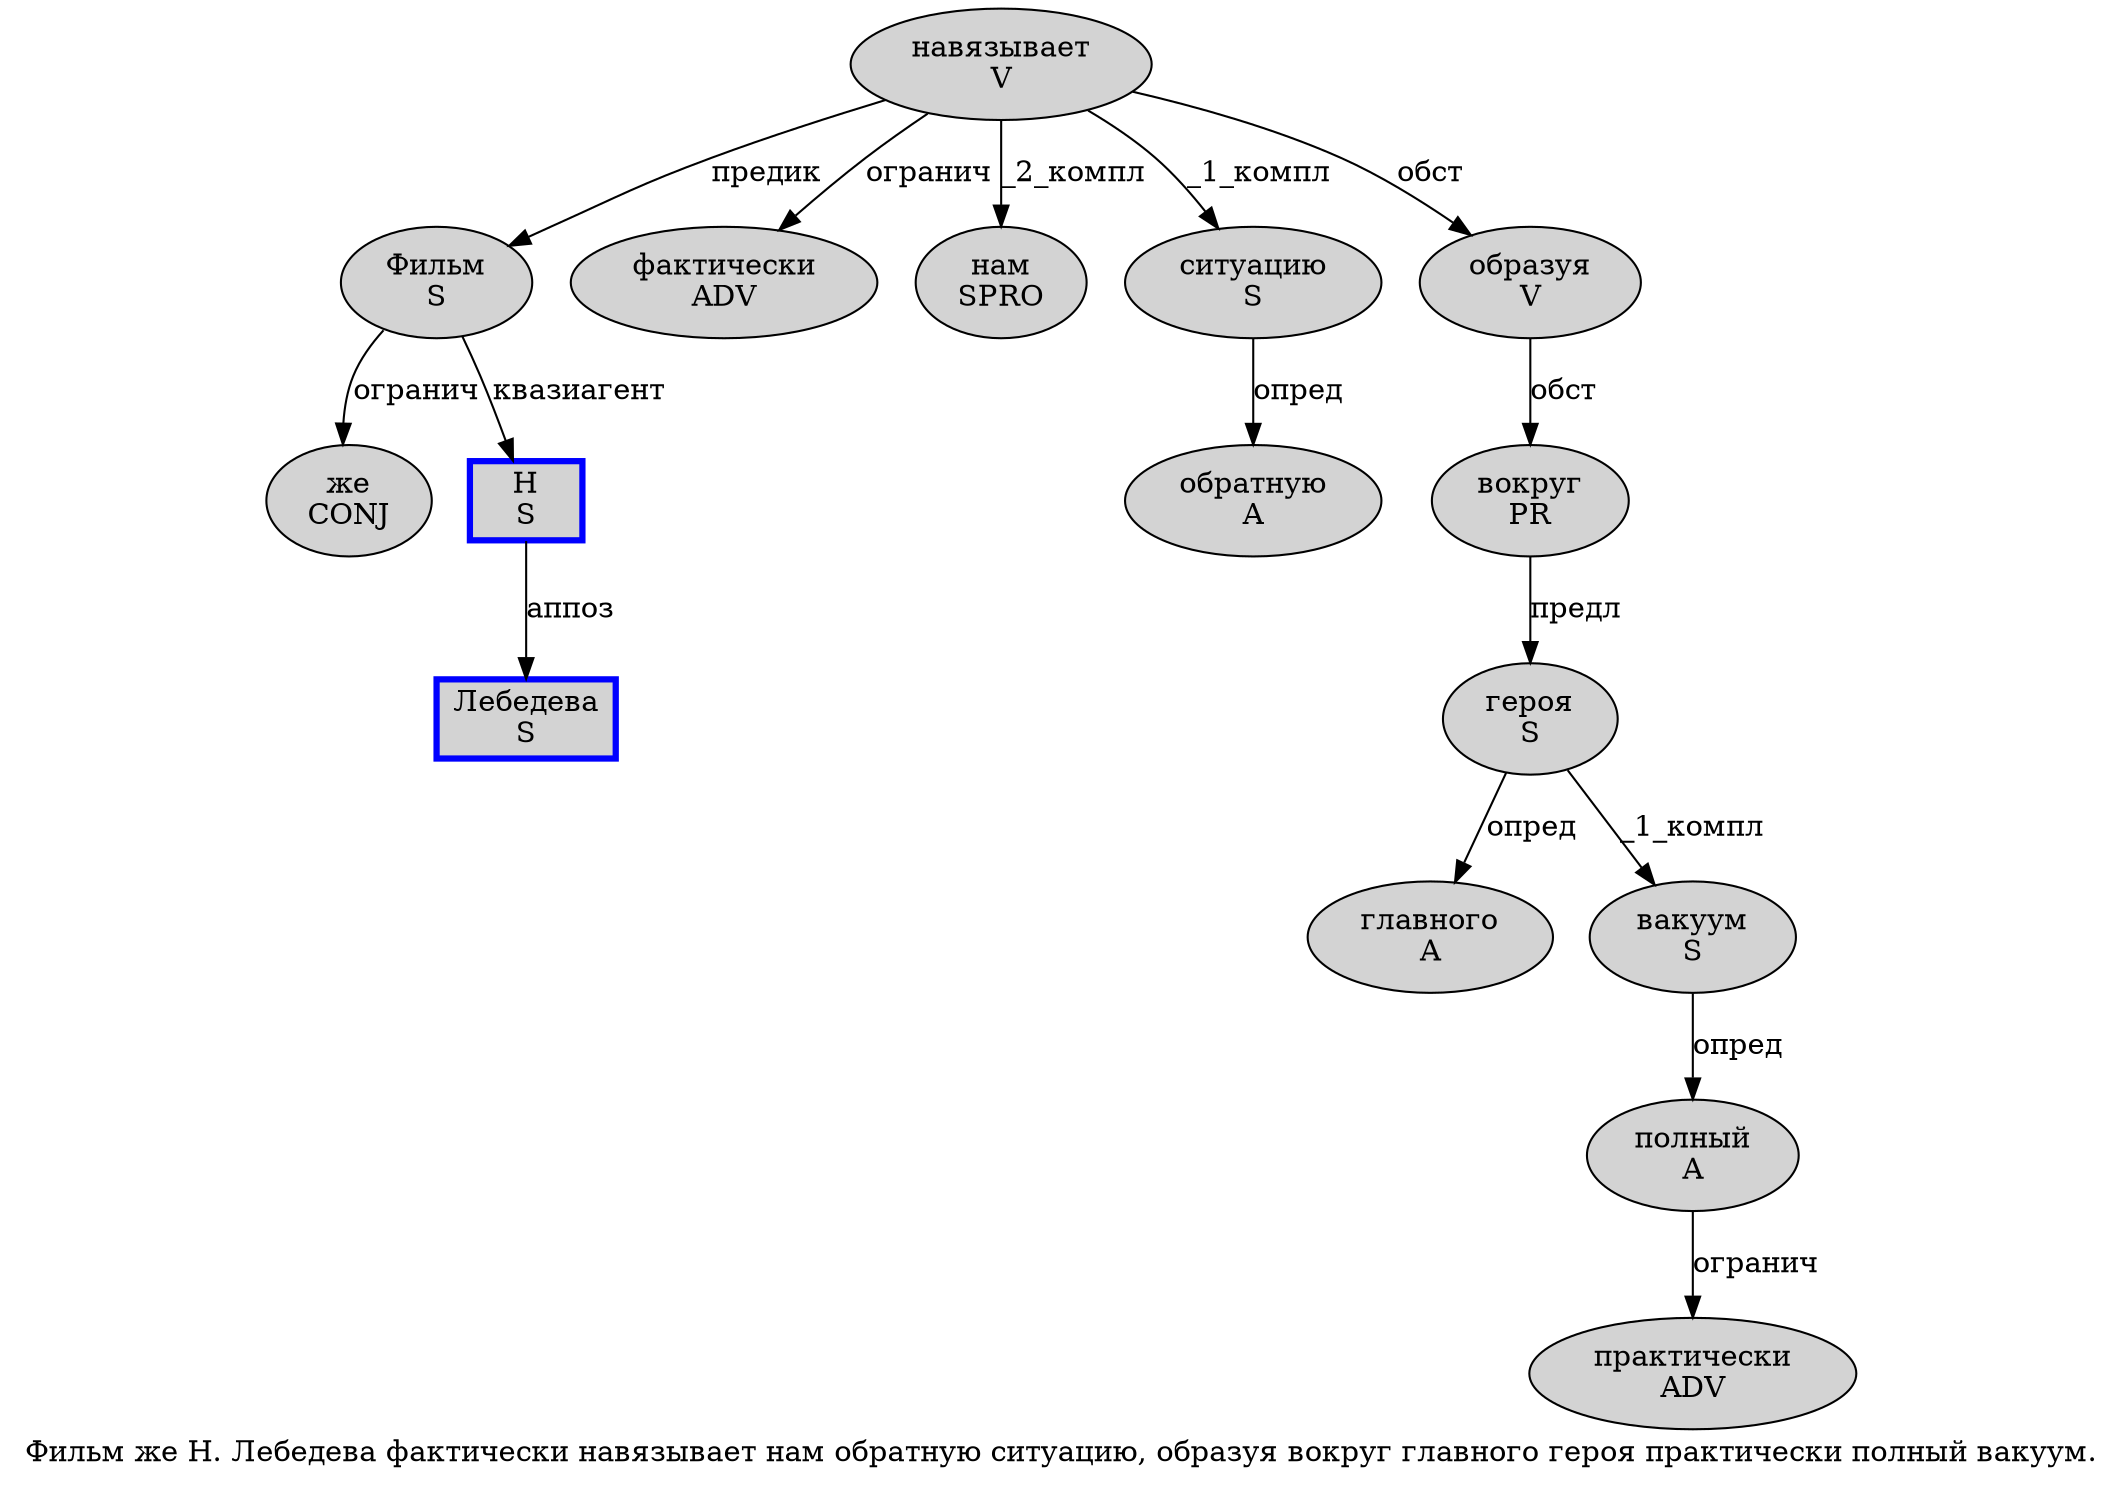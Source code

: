 digraph SENTENCE_3374 {
	graph [label="Фильм же Н. Лебедева фактически навязывает нам обратную ситуацию, образуя вокруг главного героя практически полный вакуум."]
	node [style=filled]
		0 [label="Фильм
S" color="" fillcolor=lightgray penwidth=1 shape=ellipse]
		1 [label="же
CONJ" color="" fillcolor=lightgray penwidth=1 shape=ellipse]
		2 [label="Н
S" color=blue fillcolor=lightgray penwidth=3 shape=box]
		4 [label="Лебедева
S" color=blue fillcolor=lightgray penwidth=3 shape=box]
		5 [label="фактически
ADV" color="" fillcolor=lightgray penwidth=1 shape=ellipse]
		6 [label="навязывает
V" color="" fillcolor=lightgray penwidth=1 shape=ellipse]
		7 [label="нам
SPRO" color="" fillcolor=lightgray penwidth=1 shape=ellipse]
		8 [label="обратную
A" color="" fillcolor=lightgray penwidth=1 shape=ellipse]
		9 [label="ситуацию
S" color="" fillcolor=lightgray penwidth=1 shape=ellipse]
		11 [label="образуя
V" color="" fillcolor=lightgray penwidth=1 shape=ellipse]
		12 [label="вокруг
PR" color="" fillcolor=lightgray penwidth=1 shape=ellipse]
		13 [label="главного
A" color="" fillcolor=lightgray penwidth=1 shape=ellipse]
		14 [label="героя
S" color="" fillcolor=lightgray penwidth=1 shape=ellipse]
		15 [label="практически
ADV" color="" fillcolor=lightgray penwidth=1 shape=ellipse]
		16 [label="полный
A" color="" fillcolor=lightgray penwidth=1 shape=ellipse]
		17 [label="вакуум
S" color="" fillcolor=lightgray penwidth=1 shape=ellipse]
			0 -> 1 [label="огранич"]
			0 -> 2 [label="квазиагент"]
			14 -> 13 [label="опред"]
			14 -> 17 [label="_1_компл"]
			16 -> 15 [label="огранич"]
			2 -> 4 [label="аппоз"]
			11 -> 12 [label="обст"]
			17 -> 16 [label="опред"]
			12 -> 14 [label="предл"]
			6 -> 0 [label="предик"]
			6 -> 5 [label="огранич"]
			6 -> 7 [label="_2_компл"]
			6 -> 9 [label="_1_компл"]
			6 -> 11 [label="обст"]
			9 -> 8 [label="опред"]
}